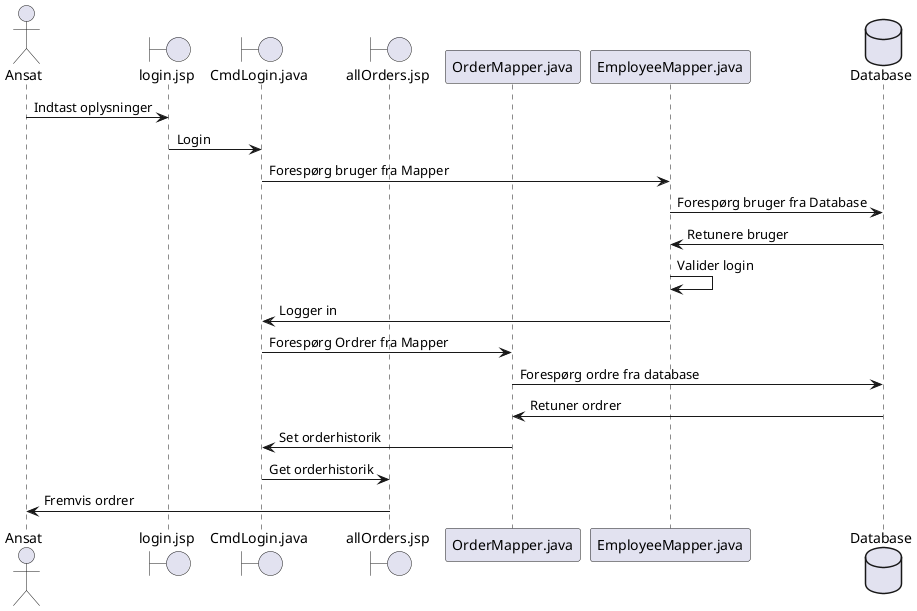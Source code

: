 @startuml

actor Ansat
boundary "login.jsp" as LI
boundary "CmdLogin.java" as CLI
boundary "allOrders.jsp" as AO
participant "OrderMapper.java" as OM
participant "EmployeeMapper.java" as EM
database "Database" as DB

Ansat -> LI : Indtast oplysninger
LI -> CLI : Login
CLI -> EM : Forespørg bruger fra Mapper
EM -> DB : Forespørg bruger fra Database
DB -> EM : Retunere bruger
EM -> EM : Valider login
EM -> CLI : Logger in
CLI -> OM : Forespørg Ordrer fra Mapper
OM -> DB : Forespørg ordre fra database
DB -> OM : Retuner ordrer
OM -> CLI : Set orderhistorik
CLI -> AO : Get orderhistorik
AO -> Ansat : Fremvis ordrer

@enduml
¢